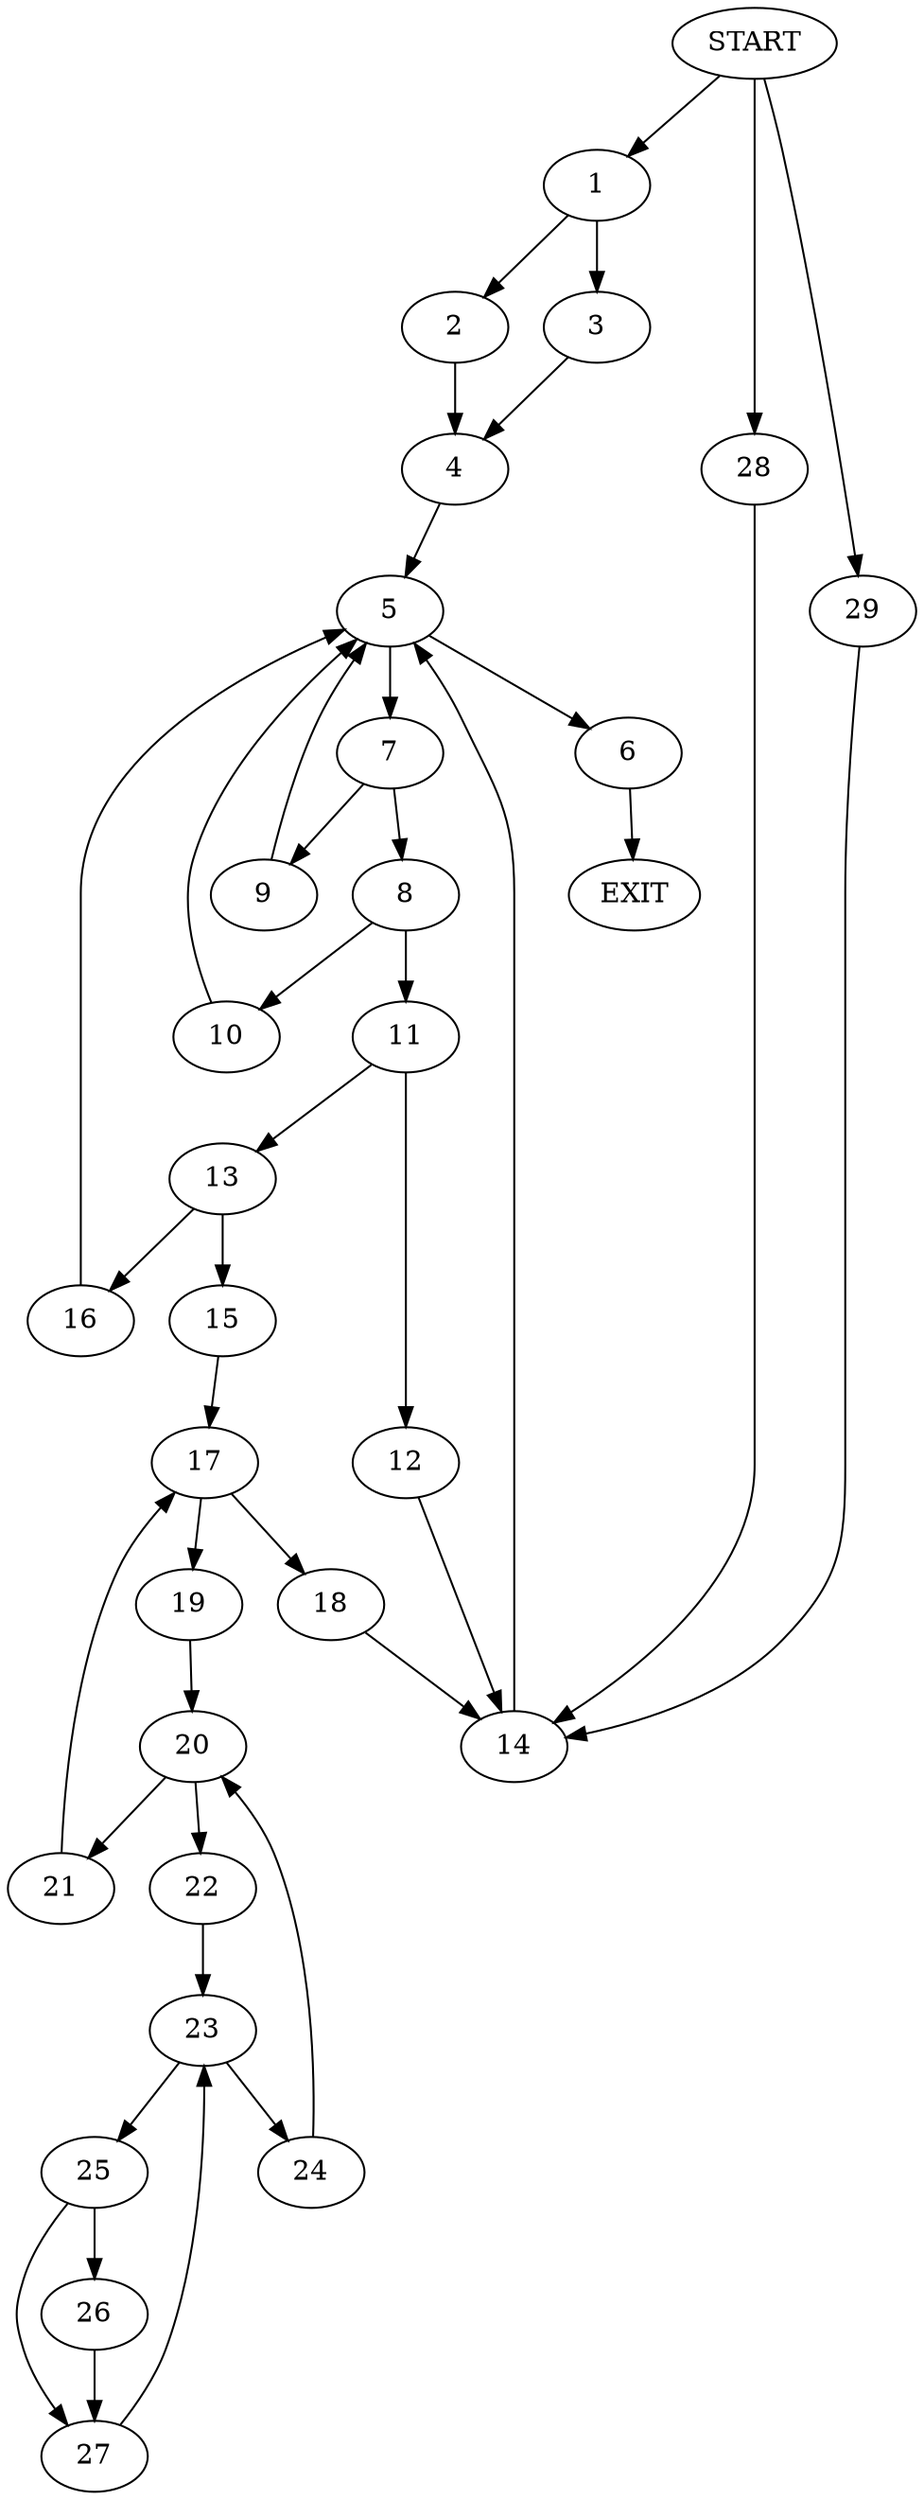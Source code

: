 digraph {
0 [label="START"]
30 [label="EXIT"]
0 -> 1
1 -> 2
1 -> 3
2 -> 4
3 -> 4
4 -> 5
5 -> 6
5 -> 7
7 -> 8
7 -> 9
6 -> 30
8 -> 10
8 -> 11
9 -> 5
11 -> 12
11 -> 13
10 -> 5
12 -> 14
13 -> 15
13 -> 16
15 -> 17
16 -> 5
17 -> 18
17 -> 19
19 -> 20
18 -> 14
20 -> 21
20 -> 22
21 -> 17
22 -> 23
23 -> 24
23 -> 25
25 -> 26
25 -> 27
24 -> 20
26 -> 27
27 -> 23
14 -> 5
0 -> 28
28 -> 14
0 -> 29
29 -> 14
}

